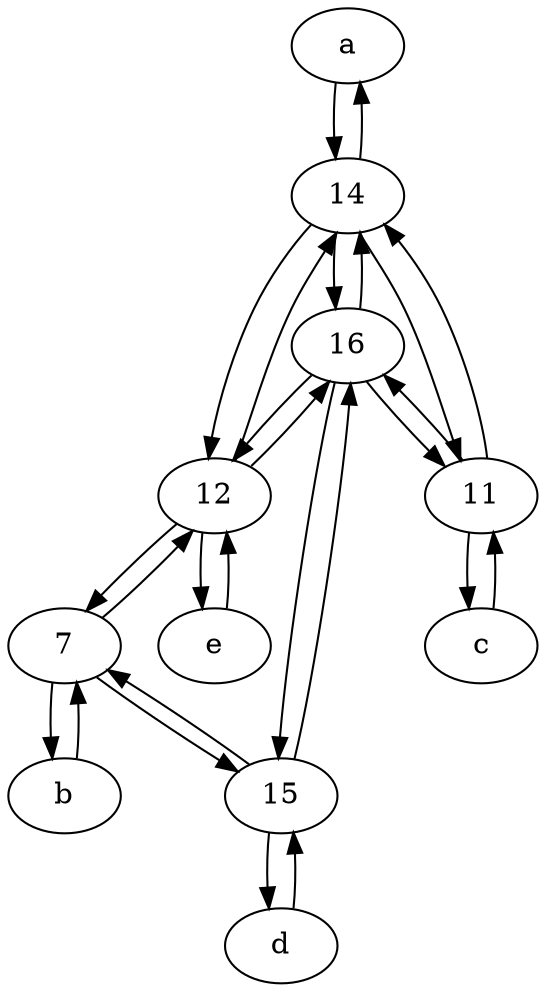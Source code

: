 digraph  {
	a [pos="40,10!"];
	12;
	7;
	14;
	11;
	b [pos="50,20!"];
	c [pos="20,10!"];
	16;
	d [pos="20,30!"];
	15;
	e [pos="30,50!"];
	16 -> 15;
	d -> 15;
	b -> 7;
	16 -> 14;
	15 -> 7;
	16 -> 12;
	12 -> e;
	14 -> 12;
	12 -> 7;
	12 -> 14;
	14 -> 11;
	7 -> 15;
	14 -> 16;
	7 -> b;
	e -> 12;
	11 -> 14;
	c -> 11;
	15 -> d;
	15 -> 16;
	16 -> 11;
	11 -> 16;
	a -> 14;
	14 -> a;
	7 -> 12;
	12 -> 16;
	11 -> c;

	}